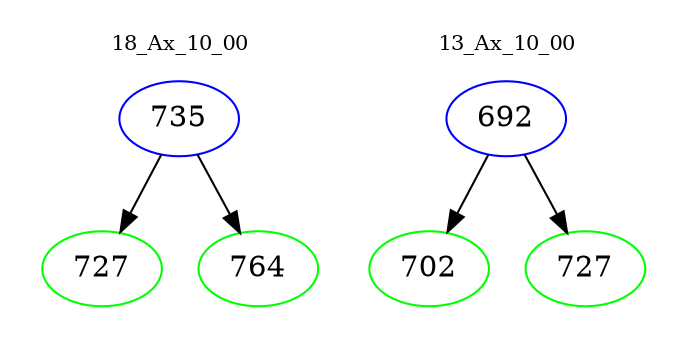 digraph{
subgraph cluster_0 {
color = white
label = "18_Ax_10_00";
fontsize=10;
T0_735 [label="735", color="blue"]
T0_735 -> T0_727 [color="black"]
T0_727 [label="727", color="green"]
T0_735 -> T0_764 [color="black"]
T0_764 [label="764", color="green"]
}
subgraph cluster_1 {
color = white
label = "13_Ax_10_00";
fontsize=10;
T1_692 [label="692", color="blue"]
T1_692 -> T1_702 [color="black"]
T1_702 [label="702", color="green"]
T1_692 -> T1_727 [color="black"]
T1_727 [label="727", color="green"]
}
}
